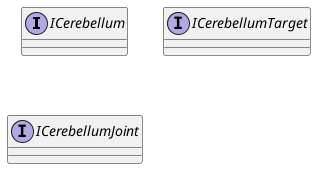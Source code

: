 @startuml
interface ICerebellum {
}
interface ICerebellumTarget {
}
interface ICerebellumJoint {
}
@enduml
